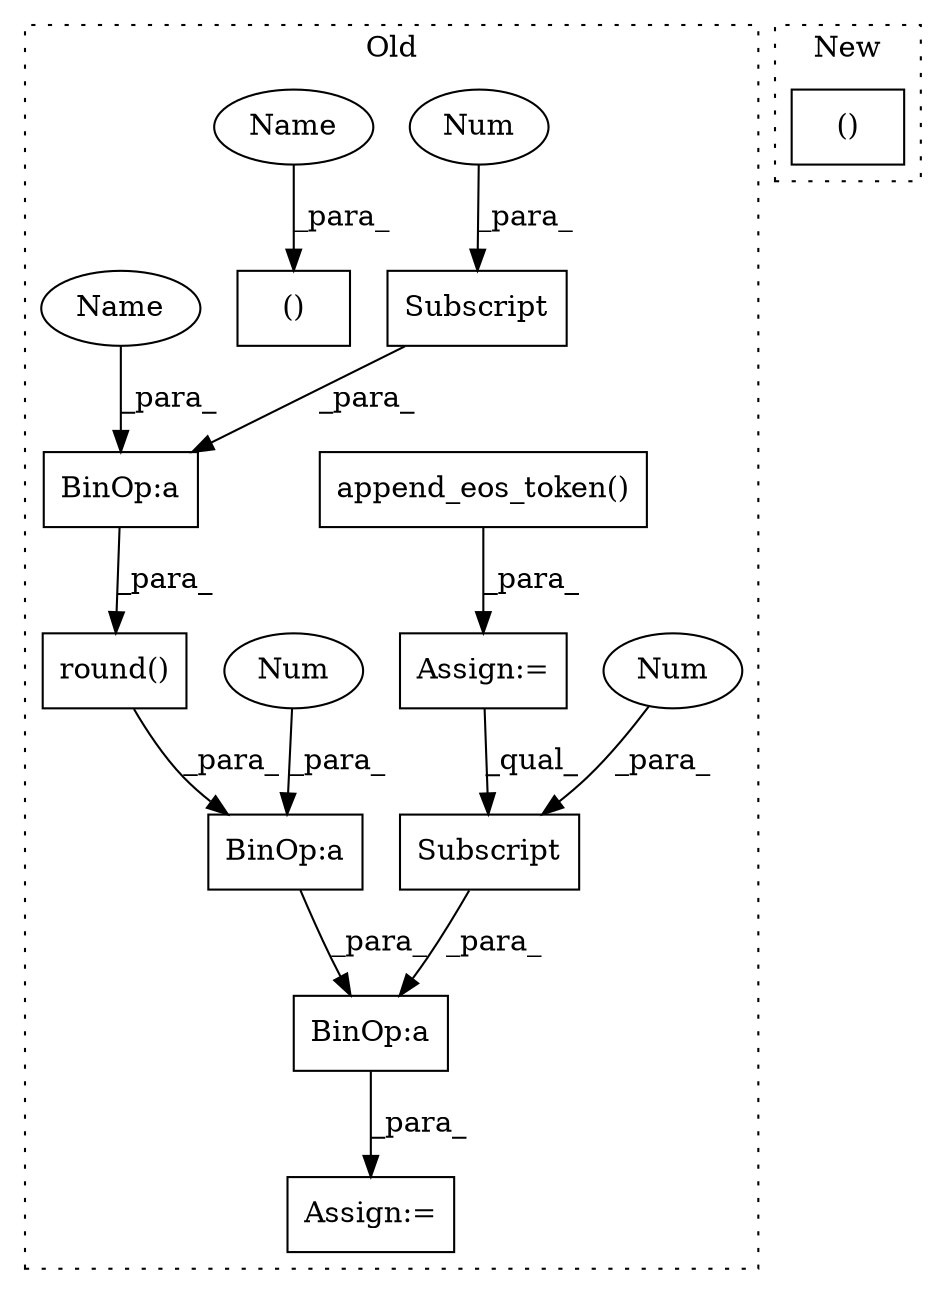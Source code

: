digraph G {
subgraph cluster0 {
1 [label="round()" a="75" s="2714,2750" l="12,1" shape="box"];
3 [label="Assign:=" a="68" s="3029" l="3" shape="box"];
4 [label="BinOp:a" a="82" s="2734" l="3" shape="box"];
5 [label="()" a="54" s="2359" l="16" shape="box"];
6 [label="BinOp:a" a="82" s="3043" l="3" shape="box"];
7 [label="BinOp:a" a="82" s="3048" l="3" shape="box"];
8 [label="Subscript" a="63" s="3051,0" l="22,0" shape="box"];
9 [label="Num" a="76" s="3046" l="1" shape="ellipse"];
10 [label="Subscript" a="63" s="2737,0" l="13,0" shape="box"];
11 [label="Num" a="76" s="2748" l="1" shape="ellipse"];
12 [label="Num" a="76" s="3071" l="1" shape="ellipse"];
13 [label="Assign:=" a="68" s="2835" l="3" shape="box"];
14 [label="append_eos_token()" a="75" s="2838,2891" l="49,63" shape="box"];
15 [label="Name" a="87" s="2367" l="8" shape="ellipse"];
16 [label="Name" a="87" s="2726" l="8" shape="ellipse"];
label = "Old";
style="dotted";
}
subgraph cluster1 {
2 [label="()" a="54" s="2161" l="14" shape="box"];
label = "New";
style="dotted";
}
1 -> 6 [label="_para_"];
4 -> 1 [label="_para_"];
6 -> 7 [label="_para_"];
7 -> 3 [label="_para_"];
8 -> 7 [label="_para_"];
9 -> 6 [label="_para_"];
10 -> 4 [label="_para_"];
11 -> 10 [label="_para_"];
12 -> 8 [label="_para_"];
13 -> 8 [label="_qual_"];
14 -> 13 [label="_para_"];
15 -> 5 [label="_para_"];
16 -> 4 [label="_para_"];
}